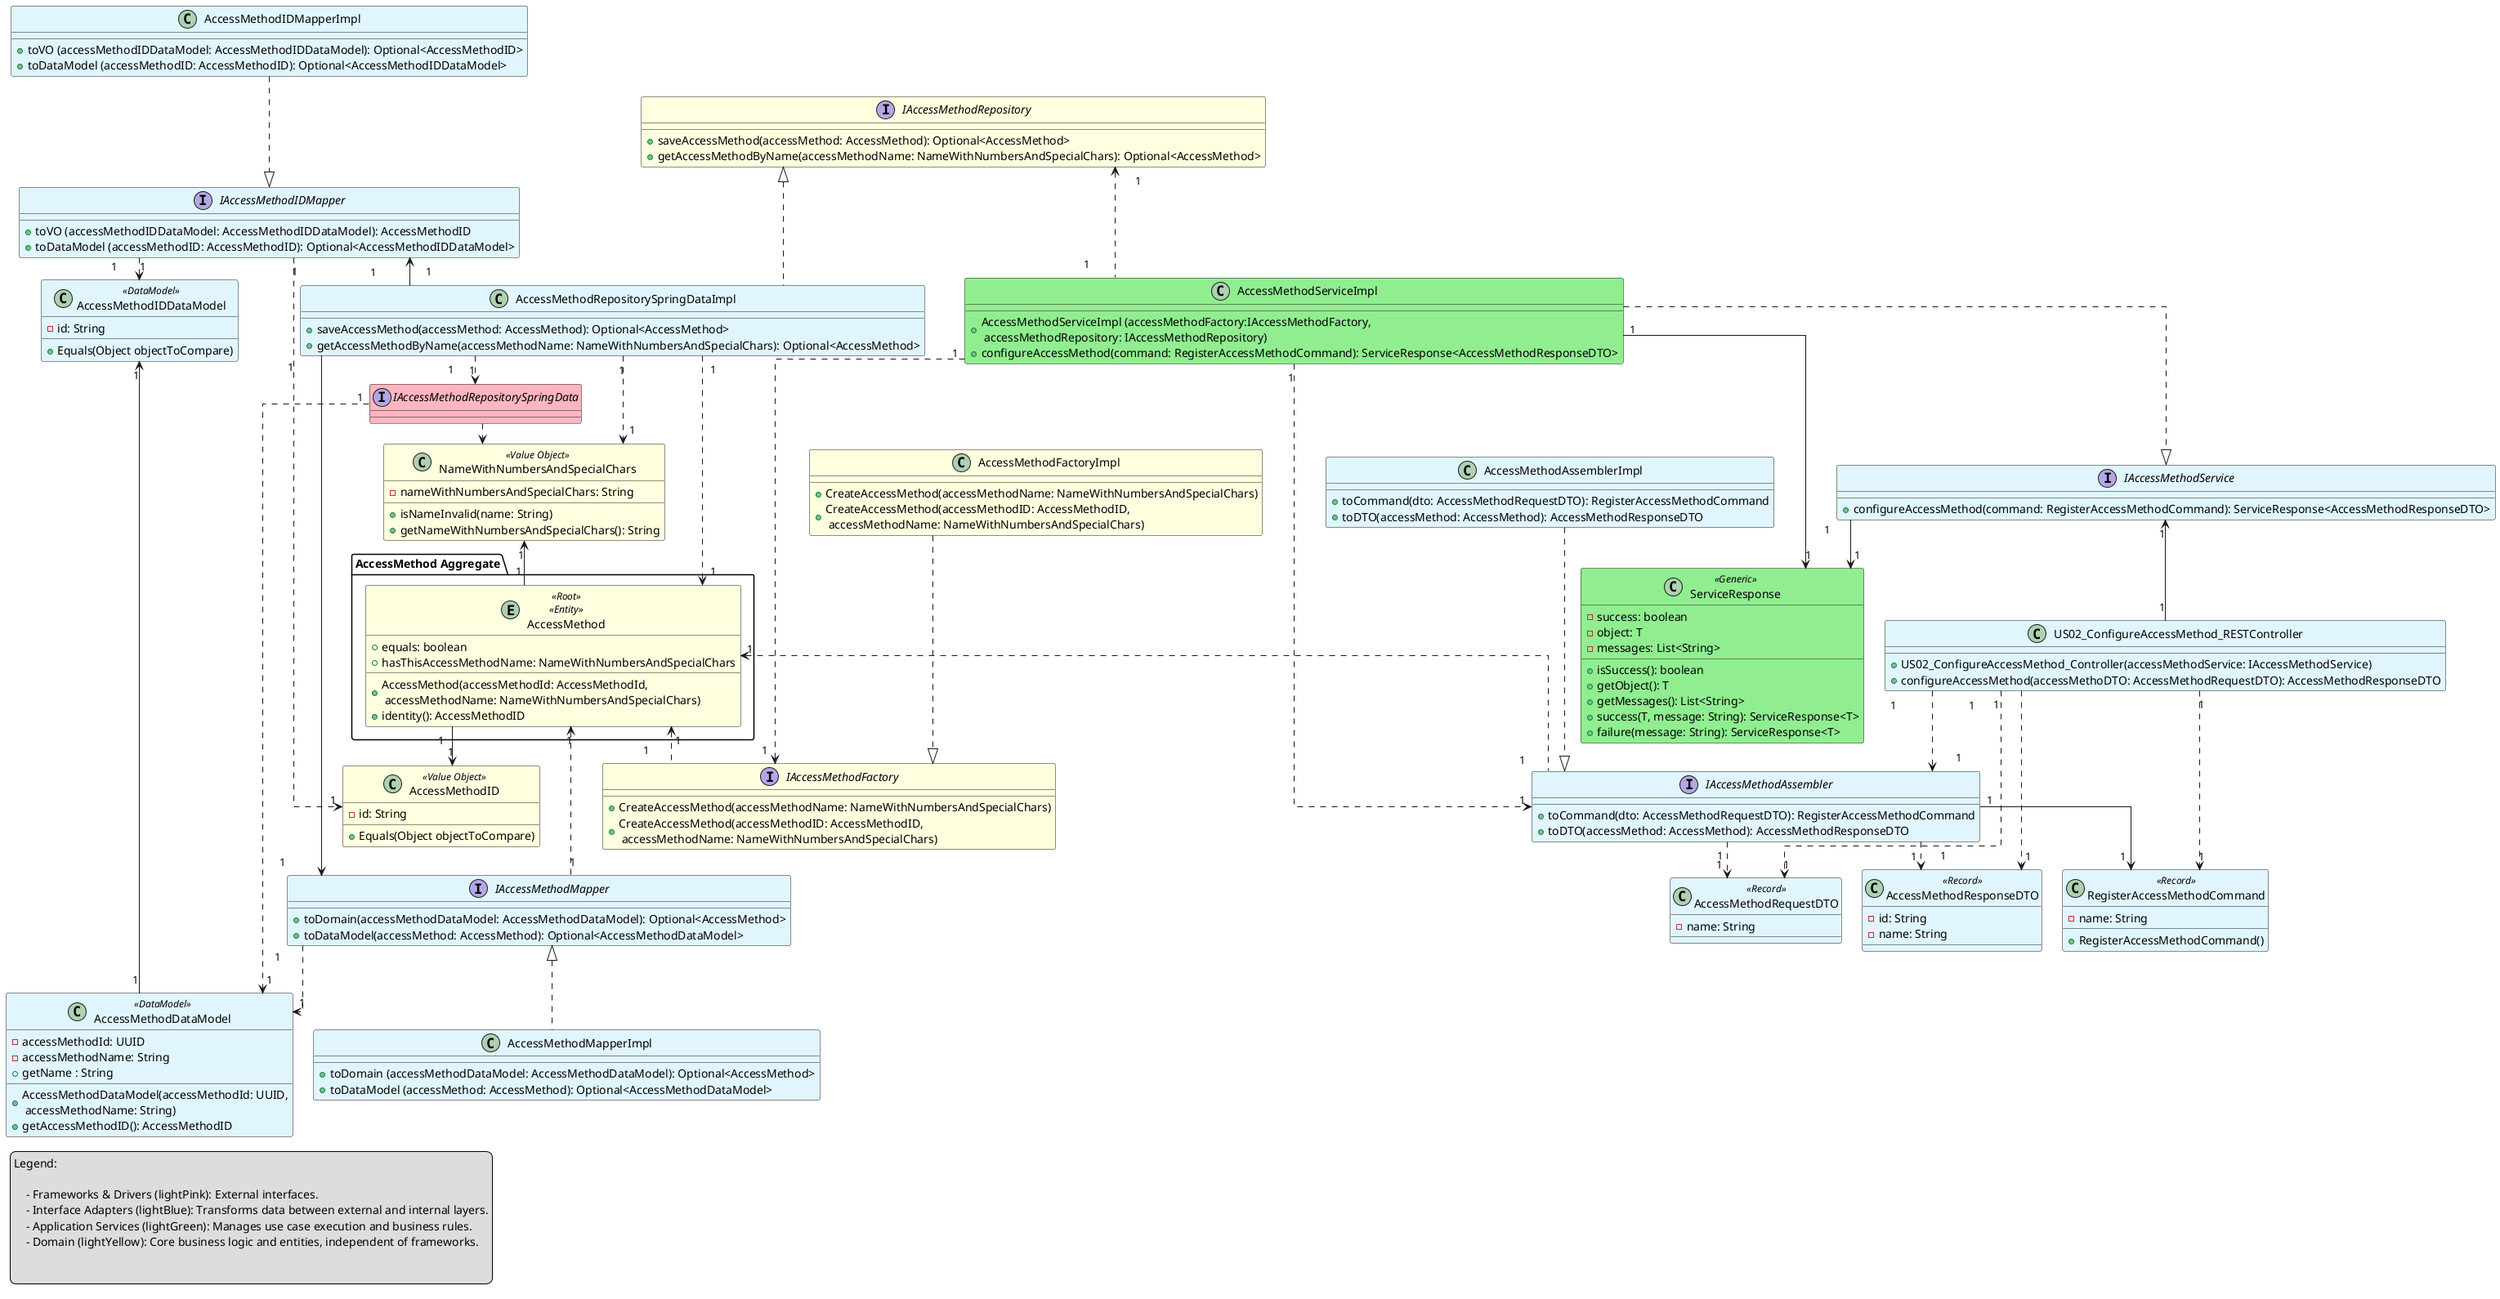 @startuml
skinparam ranksep 25
skinparam nodesep 25
skinparam classBackgroundColor #E1F5FE
skinparam linetype ortho

legend left
Legend:

    - Frameworks & Drivers (lightPink): External interfaces.
    - Interface Adapters (lightBlue): Transforms data between external and internal layers.
    - Application Services (lightGreen): Manages use case execution and business rules.
    - Domain (lightYellow): Core business logic and entities, independent of frameworks.


end legend
'===== CONTROLLER =======
class US02_ConfigureAccessMethod_RESTController {
    + US02_ConfigureAccessMethod_Controller(accessMethodService: IAccessMethodService)
    + configureAccessMethod(accessMethoDTO: AccessMethodRequestDTO): AccessMethodResponseDTO
}

'===DTO===
class AccessMethodRequestDTO <<Record>> {
    - name: String
}
class AccessMethodResponseDTO <<Record>>{
    - id: String
    - name: String
}

class RegisterAccessMethodCommand <<Record>>{
    - name: String
    + RegisterAccessMethodCommand()
}

'===ASSEMBLER===
interface IAccessMethodAssembler {
    + toCommand(dto: AccessMethodRequestDTO): RegisterAccessMethodCommand
    + toDTO(accessMethod: AccessMethod): AccessMethodResponseDTO
}
class AccessMethodAssemblerImpl {
    + toCommand(dto: AccessMethodRequestDTO): RegisterAccessMethodCommand
    + toDTO(accessMethod: AccessMethod): AccessMethodResponseDTO
}

'===== SERVICE =======
interface IAccessMethodService {
   + configureAccessMethod(command: RegisterAccessMethodCommand): ServiceResponse<AccessMethodResponseDTO>

}

class AccessMethodServiceImpl #lightGreen {
    + AccessMethodServiceImpl (accessMethodFactory:IAccessMethodFactory,\n accessMethodRepository: IAccessMethodRepository)
    + configureAccessMethod(command: RegisterAccessMethodCommand): ServiceResponse<AccessMethodResponseDTO>

}

'=== SERVICE RESPONSE ===
class ServiceResponse <<Generic>> #lightGreen {
    - success: boolean
    - object: T
    - messages: List<String>
    + isSuccess(): boolean
    + getObject(): T
    + getMessages(): List<String>
    + success(T, message: String): ServiceResponse<T>
    + failure(message: String): ServiceResponse<T>
}

' ======= FACTORY =======
interface IAccessMethodFactory #lightYellow{
    + CreateAccessMethod(accessMethodName: NameWithNumbersAndSpecialChars)
    + CreateAccessMethod(accessMethodID: AccessMethodID,\n accessMethodName: NameWithNumbersAndSpecialChars)
}

class AccessMethodFactoryImpl #lightYellow{
     + CreateAccessMethod(accessMethodName: NameWithNumbersAndSpecialChars)
     + CreateAccessMethod(accessMethodID: AccessMethodID,\n accessMethodName: NameWithNumbersAndSpecialChars)
}

'===AGGREGATE===
package "AccessMethod Aggregate" {
    entity AccessMethod <<Root>> <<Entity>>#lightYellow {
    + AccessMethod(accessMethodId: AccessMethodId,\n accessMethodName: NameWithNumbersAndSpecialChars)
    + identity(): AccessMethodID
    + equals: boolean
    + hasThisAccessMethodName: NameWithNumbersAndSpecialChars
    }
}

'===VALUE OBJECTS===
class NameWithNumbersAndSpecialChars <<Value Object>> #lightYellow{
    - nameWithNumbersAndSpecialChars: String
    + isNameInvalid(name: String)
    + getNameWithNumbersAndSpecialChars(): String
}

class  AccessMethodID <<Value Object>>#lightYellow{
    - id: String
    + Equals(Object objectToCompare)
}

'===REPOSITORY===
interface IAccessMethodRepositorySpringData #lightPink{
}

interface IAccessMethodRepository #lightYellow{
    +saveAccessMethod(accessMethod: AccessMethod): Optional<AccessMethod>
    +getAccessMethodByName(accessMethodName: NameWithNumbersAndSpecialChars): Optional<AccessMethod>
}

class AccessMethodRepositorySpringDataImpl {
    + saveAccessMethod(accessMethod: AccessMethod): Optional<AccessMethod>
    + getAccessMethodByName(accessMethodName: NameWithNumbersAndSpecialChars): Optional<AccessMethod>
}

'===MAPPERS===
interface IAccessMethodMapper{
    + toDomain(accessMethodDataModel: AccessMethodDataModel): Optional<AccessMethod>
    + toDataModel(accessMethod: AccessMethod): Optional<AccessMethodDataModel>
}

interface IAccessMethodIDMapper{
    + toVO (accessMethodIDDataModel: AccessMethodIDDataModel): AccessMethodID
    + toDataModel (accessMethodID: AccessMethodID): Optional<AccessMethodIDDataModel>
}

class AccessMethodIDMapperImpl {
    + toVO (accessMethodIDDataModel: AccessMethodIDDataModel): Optional<AccessMethodID>
    + toDataModel (accessMethodID: AccessMethodID): Optional<AccessMethodIDDataModel>
}

class AccessMethodMapperImpl {
    + toDomain (accessMethodDataModel: AccessMethodDataModel): Optional<AccessMethod>
    + toDataModel (accessMethod: AccessMethod): Optional<AccessMethodDataModel>
}

'===DATAMODEL===
class AccessMethodDataModel <<DataModel>> {
    - accessMethodId: UUID
    - accessMethodName: String
    + AccessMethodDataModel(accessMethodId: UUID,\n accessMethodName: String)
    + getAccessMethodID(): AccessMethodID
    + getName : String
}

class AccessMethodIDDataModel <<DataModel>> {
    - id: String
    + Equals(Object objectToCompare)
}

'===NAVIGABILITY===

US02_ConfigureAccessMethod_RESTController "1"-u->"1" IAccessMethodService
US02_ConfigureAccessMethod_RESTController "1"..> "1" AccessMethodRequestDTO
US02_ConfigureAccessMethod_RESTController "1"..> "1" AccessMethodResponseDTO
US02_ConfigureAccessMethod_RESTController "1"..> "1" IAccessMethodAssembler
US02_ConfigureAccessMethod_RESTController "1" ..> "1" RegisterAccessMethodCommand

AccessMethodServiceImpl " "...|>" " IAccessMethodService
AccessMethodServiceImpl "1".u..>"1" IAccessMethodRepository
AccessMethodServiceImpl "1"...>"1" IAccessMethodFactory
AccessMethodServiceImpl "1" ..> "1" IAccessMethodAssembler

AccessMethod "1" -u-> " 1" NameWithNumbersAndSpecialChars
AccessMethod "1" --> " 1" AccessMethodID
IAccessMethodAssembler "1" .u.> "1" AccessMethod
IAccessMethodAssembler "1" --> "1" RegisterAccessMethodCommand

AccessMethodRepositorySpringDataImpl "1" ..> "1" AccessMethod
AccessMethodRepositorySpringDataImpl "1" ..> "1" NameWithNumbersAndSpecialChars
AccessMethodRepositorySpringDataImpl "1" --> "1" IAccessMethodMapper
AccessMethodRepositorySpringDataImpl "1"-u-> "1"IAccessMethodIDMapper
AccessMethodRepositorySpringDataImpl "1"..> "1"IAccessMethodRepositorySpringData
AccessMethodRepositorySpringDataImpl " ".u..|>" " IAccessMethodRepository
IAccessMethodRepositorySpringData ..>NameWithNumbersAndSpecialChars
IAccessMethodRepositorySpringData "1" ..> "1" AccessMethodDataModel

AccessMethodMapperImpl " "..u.|>" " IAccessMethodMapper
IAccessMethodFactory "1" .u.> "1" AccessMethod
AccessMethodFactoryImpl " "...|>" " IAccessMethodFactory
IAccessMethodMapper "1"..u.>"1" AccessMethod
IAccessMethodMapper "1"...>"1" AccessMethodDataModel
AccessMethodID "1" <.u. "1" IAccessMethodIDMapper
AccessMethodIDMapperImpl " " ...|> " " IAccessMethodIDMapper
AccessMethodAssemblerImpl " "...|>" " IAccessMethodAssembler
IAccessMethodAssembler "1" ..> "1" AccessMethodRequestDTO
IAccessMethodAssembler "1" ..> "1" AccessMethodResponseDTO
AccessMethodDataModel "1" -u-> "1" AccessMethodIDDataModel
IAccessMethodIDMapper "1" ..> "1" AccessMethodIDDataModel

IAccessMethodService "1" --> "1" ServiceResponse
AccessMethodServiceImpl "1" --> "1" ServiceResponse

@enduml